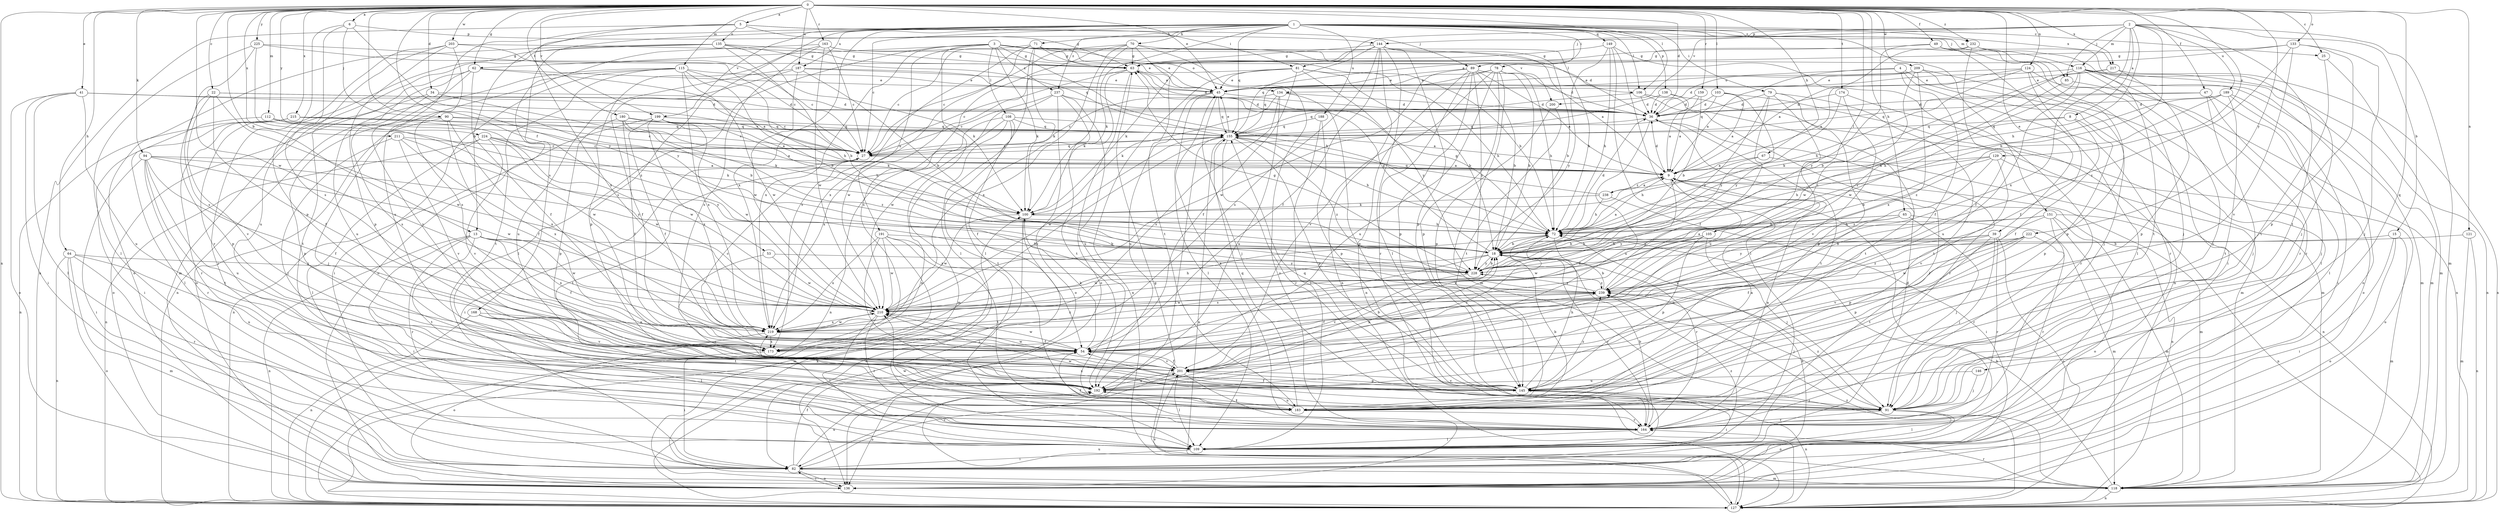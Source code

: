 strict digraph  {
0;
1;
2;
3;
4;
5;
6;
8;
9;
13;
15;
18;
22;
25;
27;
34;
36;
39;
41;
45;
47;
49;
53;
54;
62;
63;
64;
65;
67;
70;
71;
72;
78;
79;
81;
82;
85;
89;
90;
91;
94;
100;
103;
105;
106;
108;
109;
112;
115;
116;
118;
121;
124;
127;
129;
133;
134;
135;
136;
138;
144;
145;
146;
149;
151;
155;
159;
163;
164;
168;
173;
174;
180;
183;
187;
188;
189;
191;
192;
199;
200;
201;
203;
209;
210;
211;
215;
217;
219;
222;
224;
225;
228;
232;
237;
238;
239;
0 -> 5  [label=a];
0 -> 6  [label=a];
0 -> 13  [label=b];
0 -> 22  [label=c];
0 -> 25  [label=c];
0 -> 34  [label=d];
0 -> 36  [label=d];
0 -> 39  [label=e];
0 -> 41  [label=e];
0 -> 45  [label=e];
0 -> 47  [label=f];
0 -> 49  [label=f];
0 -> 53  [label=f];
0 -> 62  [label=g];
0 -> 64  [label=h];
0 -> 65  [label=h];
0 -> 67  [label=h];
0 -> 94  [label=k];
0 -> 103  [label=l];
0 -> 105  [label=l];
0 -> 106  [label=l];
0 -> 112  [label=m];
0 -> 115  [label=m];
0 -> 121  [label=n];
0 -> 124  [label=n];
0 -> 127  [label=n];
0 -> 129  [label=o];
0 -> 133  [label=o];
0 -> 146  [label=q];
0 -> 159  [label=r];
0 -> 163  [label=r];
0 -> 174  [label=t];
0 -> 180  [label=t];
0 -> 187  [label=u];
0 -> 199  [label=v];
0 -> 203  [label=w];
0 -> 209  [label=w];
0 -> 210  [label=w];
0 -> 211  [label=x];
0 -> 215  [label=x];
0 -> 217  [label=x];
0 -> 222  [label=y];
0 -> 224  [label=y];
0 -> 225  [label=y];
0 -> 228  [label=y];
0 -> 232  [label=z];
1 -> 13  [label=b];
1 -> 25  [label=c];
1 -> 27  [label=c];
1 -> 70  [label=h];
1 -> 71  [label=h];
1 -> 78  [label=i];
1 -> 79  [label=i];
1 -> 85  [label=j];
1 -> 100  [label=k];
1 -> 106  [label=l];
1 -> 116  [label=m];
1 -> 138  [label=p];
1 -> 149  [label=q];
1 -> 151  [label=q];
1 -> 155  [label=q];
1 -> 168  [label=s];
1 -> 173  [label=s];
1 -> 187  [label=u];
1 -> 188  [label=u];
1 -> 199  [label=v];
1 -> 217  [label=x];
1 -> 219  [label=x];
1 -> 232  [label=z];
1 -> 237  [label=z];
2 -> 8  [label=a];
2 -> 15  [label=b];
2 -> 18  [label=b];
2 -> 72  [label=h];
2 -> 81  [label=i];
2 -> 85  [label=j];
2 -> 89  [label=j];
2 -> 116  [label=m];
2 -> 118  [label=m];
2 -> 144  [label=p];
2 -> 183  [label=t];
2 -> 189  [label=u];
2 -> 200  [label=v];
2 -> 219  [label=x];
3 -> 45  [label=e];
3 -> 62  [label=g];
3 -> 72  [label=h];
3 -> 100  [label=k];
3 -> 106  [label=l];
3 -> 108  [label=l];
3 -> 109  [label=l];
3 -> 127  [label=n];
3 -> 134  [label=o];
3 -> 191  [label=u];
3 -> 200  [label=v];
3 -> 219  [label=x];
3 -> 237  [label=z];
4 -> 9  [label=a];
4 -> 54  [label=f];
4 -> 109  [label=l];
4 -> 134  [label=o];
4 -> 164  [label=r];
5 -> 63  [label=g];
5 -> 81  [label=i];
5 -> 89  [label=j];
5 -> 127  [label=n];
5 -> 135  [label=o];
5 -> 192  [label=u];
5 -> 219  [label=x];
6 -> 90  [label=j];
6 -> 144  [label=p];
6 -> 145  [label=p];
6 -> 173  [label=s];
6 -> 228  [label=y];
8 -> 54  [label=f];
8 -> 100  [label=k];
8 -> 145  [label=p];
8 -> 155  [label=q];
9 -> 36  [label=d];
9 -> 54  [label=f];
9 -> 118  [label=m];
9 -> 127  [label=n];
9 -> 238  [label=z];
13 -> 18  [label=b];
13 -> 54  [label=f];
13 -> 82  [label=i];
13 -> 127  [label=n];
13 -> 164  [label=r];
13 -> 183  [label=t];
13 -> 210  [label=w];
13 -> 219  [label=x];
15 -> 18  [label=b];
15 -> 82  [label=i];
15 -> 118  [label=m];
15 -> 136  [label=o];
18 -> 9  [label=a];
18 -> 63  [label=g];
18 -> 164  [label=r];
18 -> 173  [label=s];
18 -> 210  [label=w];
18 -> 228  [label=y];
22 -> 27  [label=c];
22 -> 36  [label=d];
22 -> 54  [label=f];
22 -> 145  [label=p];
22 -> 201  [label=v];
22 -> 210  [label=w];
25 -> 118  [label=m];
25 -> 183  [label=t];
27 -> 9  [label=a];
27 -> 82  [label=i];
27 -> 155  [label=q];
27 -> 183  [label=t];
34 -> 18  [label=b];
34 -> 36  [label=d];
34 -> 136  [label=o];
34 -> 173  [label=s];
36 -> 155  [label=q];
36 -> 164  [label=r];
36 -> 183  [label=t];
36 -> 192  [label=u];
39 -> 18  [label=b];
39 -> 54  [label=f];
39 -> 91  [label=j];
39 -> 136  [label=o];
39 -> 164  [label=r];
39 -> 183  [label=t];
39 -> 228  [label=y];
41 -> 27  [label=c];
41 -> 36  [label=d];
41 -> 82  [label=i];
41 -> 109  [label=l];
41 -> 136  [label=o];
41 -> 192  [label=u];
45 -> 36  [label=d];
45 -> 91  [label=j];
45 -> 109  [label=l];
45 -> 155  [label=q];
45 -> 192  [label=u];
47 -> 36  [label=d];
47 -> 91  [label=j];
47 -> 109  [label=l];
47 -> 136  [label=o];
47 -> 155  [label=q];
49 -> 63  [label=g];
49 -> 82  [label=i];
49 -> 91  [label=j];
49 -> 109  [label=l];
49 -> 228  [label=y];
53 -> 164  [label=r];
53 -> 210  [label=w];
53 -> 228  [label=y];
54 -> 27  [label=c];
54 -> 100  [label=k];
54 -> 201  [label=v];
54 -> 210  [label=w];
62 -> 9  [label=a];
62 -> 45  [label=e];
62 -> 54  [label=f];
62 -> 183  [label=t];
62 -> 192  [label=u];
62 -> 201  [label=v];
63 -> 45  [label=e];
63 -> 100  [label=k];
63 -> 136  [label=o];
63 -> 210  [label=w];
64 -> 118  [label=m];
64 -> 127  [label=n];
64 -> 136  [label=o];
64 -> 164  [label=r];
64 -> 192  [label=u];
64 -> 228  [label=y];
65 -> 72  [label=h];
65 -> 91  [label=j];
65 -> 118  [label=m];
65 -> 173  [label=s];
65 -> 192  [label=u];
65 -> 228  [label=y];
67 -> 9  [label=a];
67 -> 72  [label=h];
67 -> 127  [label=n];
70 -> 27  [label=c];
70 -> 36  [label=d];
70 -> 63  [label=g];
70 -> 109  [label=l];
70 -> 136  [label=o];
70 -> 173  [label=s];
70 -> 183  [label=t];
70 -> 219  [label=x];
71 -> 9  [label=a];
71 -> 27  [label=c];
71 -> 63  [label=g];
71 -> 72  [label=h];
71 -> 100  [label=k];
71 -> 109  [label=l];
71 -> 173  [label=s];
71 -> 219  [label=x];
72 -> 18  [label=b];
72 -> 36  [label=d];
72 -> 63  [label=g];
72 -> 164  [label=r];
72 -> 201  [label=v];
78 -> 18  [label=b];
78 -> 45  [label=e];
78 -> 72  [label=h];
78 -> 118  [label=m];
78 -> 145  [label=p];
78 -> 155  [label=q];
78 -> 192  [label=u];
78 -> 201  [label=v];
79 -> 36  [label=d];
79 -> 54  [label=f];
79 -> 145  [label=p];
79 -> 183  [label=t];
79 -> 192  [label=u];
79 -> 228  [label=y];
81 -> 18  [label=b];
81 -> 27  [label=c];
81 -> 45  [label=e];
81 -> 54  [label=f];
81 -> 72  [label=h];
81 -> 127  [label=n];
81 -> 228  [label=y];
82 -> 54  [label=f];
82 -> 118  [label=m];
82 -> 136  [label=o];
82 -> 192  [label=u];
82 -> 201  [label=v];
85 -> 127  [label=n];
85 -> 210  [label=w];
89 -> 9  [label=a];
89 -> 18  [label=b];
89 -> 36  [label=d];
89 -> 45  [label=e];
89 -> 127  [label=n];
89 -> 145  [label=p];
89 -> 164  [label=r];
89 -> 210  [label=w];
89 -> 228  [label=y];
90 -> 27  [label=c];
90 -> 54  [label=f];
90 -> 91  [label=j];
90 -> 145  [label=p];
90 -> 155  [label=q];
90 -> 219  [label=x];
91 -> 54  [label=f];
91 -> 109  [label=l];
91 -> 136  [label=o];
91 -> 155  [label=q];
91 -> 164  [label=r];
91 -> 210  [label=w];
91 -> 219  [label=x];
91 -> 239  [label=z];
94 -> 9  [label=a];
94 -> 54  [label=f];
94 -> 82  [label=i];
94 -> 164  [label=r];
94 -> 183  [label=t];
94 -> 192  [label=u];
94 -> 210  [label=w];
94 -> 228  [label=y];
100 -> 72  [label=h];
100 -> 82  [label=i];
100 -> 127  [label=n];
100 -> 210  [label=w];
103 -> 9  [label=a];
103 -> 36  [label=d];
103 -> 118  [label=m];
103 -> 155  [label=q];
103 -> 228  [label=y];
105 -> 18  [label=b];
105 -> 91  [label=j];
105 -> 145  [label=p];
105 -> 210  [label=w];
105 -> 219  [label=x];
106 -> 36  [label=d];
106 -> 109  [label=l];
106 -> 155  [label=q];
106 -> 183  [label=t];
108 -> 9  [label=a];
108 -> 54  [label=f];
108 -> 118  [label=m];
108 -> 127  [label=n];
108 -> 155  [label=q];
108 -> 183  [label=t];
108 -> 219  [label=x];
109 -> 36  [label=d];
109 -> 82  [label=i];
109 -> 239  [label=z];
112 -> 100  [label=k];
112 -> 109  [label=l];
112 -> 155  [label=q];
112 -> 210  [label=w];
115 -> 18  [label=b];
115 -> 45  [label=e];
115 -> 72  [label=h];
115 -> 82  [label=i];
115 -> 127  [label=n];
115 -> 136  [label=o];
115 -> 183  [label=t];
115 -> 210  [label=w];
115 -> 219  [label=x];
116 -> 45  [label=e];
116 -> 91  [label=j];
116 -> 118  [label=m];
116 -> 127  [label=n];
116 -> 136  [label=o];
116 -> 164  [label=r];
116 -> 192  [label=u];
116 -> 210  [label=w];
116 -> 239  [label=z];
118 -> 63  [label=g];
118 -> 72  [label=h];
118 -> 127  [label=n];
118 -> 164  [label=r];
121 -> 18  [label=b];
121 -> 118  [label=m];
121 -> 127  [label=n];
124 -> 9  [label=a];
124 -> 45  [label=e];
124 -> 54  [label=f];
124 -> 72  [label=h];
124 -> 118  [label=m];
124 -> 145  [label=p];
127 -> 100  [label=k];
127 -> 192  [label=u];
127 -> 201  [label=v];
127 -> 239  [label=z];
129 -> 9  [label=a];
129 -> 18  [label=b];
129 -> 72  [label=h];
129 -> 136  [label=o];
129 -> 201  [label=v];
129 -> 239  [label=z];
133 -> 45  [label=e];
133 -> 63  [label=g];
133 -> 91  [label=j];
133 -> 145  [label=p];
133 -> 201  [label=v];
133 -> 239  [label=z];
134 -> 27  [label=c];
134 -> 36  [label=d];
134 -> 100  [label=k];
134 -> 145  [label=p];
134 -> 173  [label=s];
134 -> 192  [label=u];
135 -> 18  [label=b];
135 -> 63  [label=g];
135 -> 82  [label=i];
135 -> 100  [label=k];
135 -> 118  [label=m];
135 -> 136  [label=o];
135 -> 155  [label=q];
136 -> 72  [label=h];
136 -> 82  [label=i];
138 -> 9  [label=a];
138 -> 27  [label=c];
138 -> 36  [label=d];
138 -> 118  [label=m];
144 -> 18  [label=b];
144 -> 54  [label=f];
144 -> 63  [label=g];
144 -> 72  [label=h];
144 -> 100  [label=k];
144 -> 109  [label=l];
144 -> 127  [label=n];
144 -> 145  [label=p];
144 -> 155  [label=q];
144 -> 173  [label=s];
145 -> 72  [label=h];
145 -> 82  [label=i];
145 -> 91  [label=j];
145 -> 127  [label=n];
145 -> 201  [label=v];
145 -> 239  [label=z];
146 -> 91  [label=j];
146 -> 192  [label=u];
149 -> 63  [label=g];
149 -> 72  [label=h];
149 -> 82  [label=i];
149 -> 109  [label=l];
149 -> 127  [label=n];
149 -> 228  [label=y];
151 -> 72  [label=h];
151 -> 118  [label=m];
151 -> 127  [label=n];
151 -> 136  [label=o];
151 -> 145  [label=p];
151 -> 164  [label=r];
151 -> 228  [label=y];
155 -> 27  [label=c];
155 -> 45  [label=e];
155 -> 72  [label=h];
155 -> 82  [label=i];
155 -> 127  [label=n];
155 -> 145  [label=p];
155 -> 164  [label=r];
155 -> 173  [label=s];
155 -> 210  [label=w];
155 -> 239  [label=z];
159 -> 9  [label=a];
159 -> 18  [label=b];
159 -> 36  [label=d];
163 -> 27  [label=c];
163 -> 45  [label=e];
163 -> 63  [label=g];
163 -> 136  [label=o];
163 -> 145  [label=p];
163 -> 173  [label=s];
163 -> 210  [label=w];
164 -> 9  [label=a];
164 -> 18  [label=b];
164 -> 45  [label=e];
164 -> 54  [label=f];
164 -> 109  [label=l];
164 -> 210  [label=w];
168 -> 109  [label=l];
168 -> 127  [label=n];
168 -> 183  [label=t];
168 -> 201  [label=v];
168 -> 219  [label=x];
173 -> 82  [label=i];
174 -> 36  [label=d];
174 -> 164  [label=r];
174 -> 201  [label=v];
174 -> 228  [label=y];
180 -> 9  [label=a];
180 -> 54  [label=f];
180 -> 100  [label=k];
180 -> 145  [label=p];
180 -> 155  [label=q];
180 -> 239  [label=z];
183 -> 9  [label=a];
183 -> 18  [label=b];
183 -> 155  [label=q];
183 -> 164  [label=r];
183 -> 192  [label=u];
187 -> 18  [label=b];
187 -> 36  [label=d];
187 -> 45  [label=e];
187 -> 54  [label=f];
187 -> 192  [label=u];
187 -> 210  [label=w];
188 -> 109  [label=l];
188 -> 145  [label=p];
188 -> 155  [label=q];
189 -> 36  [label=d];
189 -> 72  [label=h];
189 -> 82  [label=i];
189 -> 91  [label=j];
189 -> 183  [label=t];
189 -> 239  [label=z];
191 -> 18  [label=b];
191 -> 118  [label=m];
191 -> 183  [label=t];
191 -> 192  [label=u];
191 -> 210  [label=w];
191 -> 219  [label=x];
191 -> 239  [label=z];
192 -> 18  [label=b];
192 -> 136  [label=o];
192 -> 183  [label=t];
199 -> 54  [label=f];
199 -> 72  [label=h];
199 -> 127  [label=n];
199 -> 155  [label=q];
199 -> 210  [label=w];
199 -> 219  [label=x];
200 -> 145  [label=p];
200 -> 183  [label=t];
201 -> 18  [label=b];
201 -> 54  [label=f];
201 -> 109  [label=l];
201 -> 145  [label=p];
201 -> 164  [label=r];
201 -> 192  [label=u];
201 -> 210  [label=w];
203 -> 27  [label=c];
203 -> 63  [label=g];
203 -> 145  [label=p];
203 -> 164  [label=r];
203 -> 173  [label=s];
203 -> 192  [label=u];
209 -> 36  [label=d];
209 -> 45  [label=e];
209 -> 91  [label=j];
209 -> 164  [label=r];
209 -> 219  [label=x];
209 -> 239  [label=z];
210 -> 72  [label=h];
210 -> 109  [label=l];
210 -> 164  [label=r];
210 -> 219  [label=x];
211 -> 27  [label=c];
211 -> 91  [label=j];
211 -> 201  [label=v];
211 -> 219  [label=x];
211 -> 228  [label=y];
215 -> 27  [label=c];
215 -> 82  [label=i];
215 -> 127  [label=n];
215 -> 155  [label=q];
215 -> 164  [label=r];
215 -> 210  [label=w];
217 -> 18  [label=b];
217 -> 45  [label=e];
217 -> 127  [label=n];
217 -> 145  [label=p];
219 -> 54  [label=f];
219 -> 136  [label=o];
219 -> 173  [label=s];
219 -> 210  [label=w];
219 -> 239  [label=z];
222 -> 18  [label=b];
222 -> 145  [label=p];
222 -> 164  [label=r];
222 -> 201  [label=v];
222 -> 210  [label=w];
222 -> 239  [label=z];
224 -> 9  [label=a];
224 -> 27  [label=c];
224 -> 100  [label=k];
224 -> 109  [label=l];
224 -> 127  [label=n];
224 -> 201  [label=v];
224 -> 210  [label=w];
225 -> 27  [label=c];
225 -> 63  [label=g];
225 -> 109  [label=l];
225 -> 173  [label=s];
225 -> 239  [label=z];
228 -> 18  [label=b];
228 -> 63  [label=g];
228 -> 201  [label=v];
228 -> 239  [label=z];
232 -> 9  [label=a];
232 -> 54  [label=f];
232 -> 63  [label=g];
232 -> 91  [label=j];
232 -> 183  [label=t];
237 -> 27  [label=c];
237 -> 36  [label=d];
237 -> 136  [label=o];
237 -> 183  [label=t];
237 -> 192  [label=u];
237 -> 210  [label=w];
238 -> 9  [label=a];
238 -> 72  [label=h];
238 -> 82  [label=i];
238 -> 100  [label=k];
238 -> 155  [label=q];
239 -> 9  [label=a];
239 -> 18  [label=b];
239 -> 54  [label=f];
239 -> 91  [label=j];
239 -> 210  [label=w];
239 -> 228  [label=y];
}
